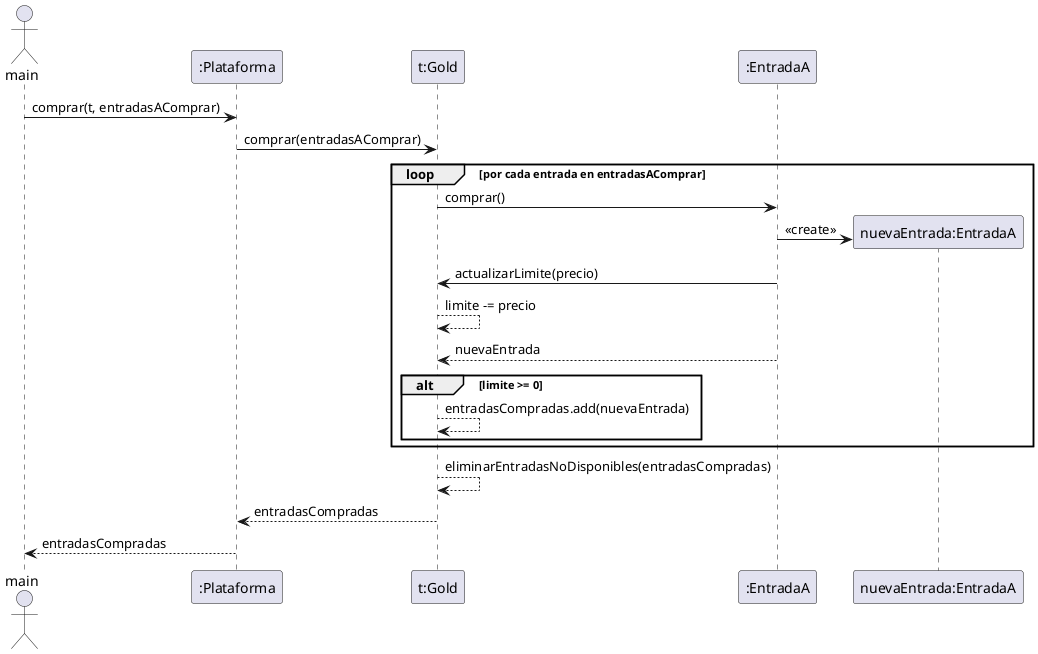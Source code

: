 @startuml

actor main
participant ":Plataforma" as plat
participant "t:Gold" as t
participant ":EntradaA" as entrada

main -> plat : comprar(t, entradasAComprar)
plat -> t : comprar(entradasAComprar)

loop por cada entrada en entradasAComprar
t -> entrada : comprar()
entrada ->  "nuevaEntrada:EntradaA" **: <<create>>
entrada -> t : actualizarLimite(precio)
t --> t : limite -= precio
entrada --> t : nuevaEntrada
alt limite >= 0
t --> t : entradasCompradas.add(nuevaEntrada)
end alt
end
t --> t : eliminarEntradasNoDisponibles(entradasCompradas)
t --> plat : entradasCompradas
plat --> main : entradasCompradas

@enduml